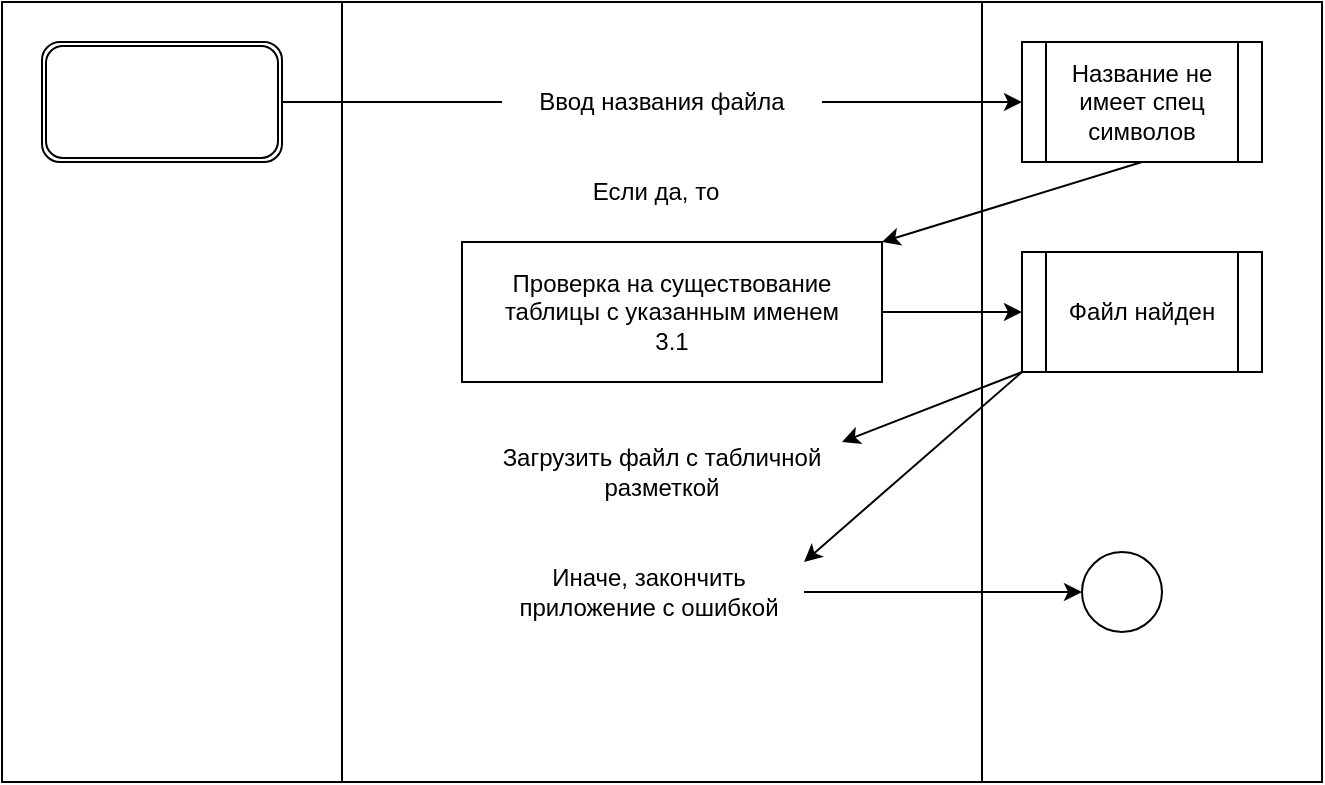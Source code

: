 <mxfile version="15.6.3" type="device"><diagram id="HiOvpGlBSioNGfJws0W_" name="Page-1"><mxGraphModel dx="1422" dy="780" grid="1" gridSize="10" guides="1" tooltips="1" connect="1" arrows="1" fold="1" page="1" pageScale="1" pageWidth="827" pageHeight="1169" math="0" shadow="0"><root><mxCell id="0"/><mxCell id="1" parent="0"/><mxCell id="DhimWAKE0fJVUW7sk4EN-1" value="" style="shape=process;whiteSpace=wrap;html=1;backgroundOutline=1;size=0.258;" parent="1" vertex="1"><mxGeometry x="90" y="200" width="660" height="390" as="geometry"/></mxCell><mxCell id="DhimWAKE0fJVUW7sk4EN-2" value="" style="shape=ext;double=1;rounded=1;whiteSpace=wrap;html=1;" parent="1" vertex="1"><mxGeometry x="110" y="220" width="120" height="60" as="geometry"/></mxCell><mxCell id="DhimWAKE0fJVUW7sk4EN-3" value="Ввод названия файла" style="text;html=1;strokeColor=none;fillColor=none;align=center;verticalAlign=middle;whiteSpace=wrap;rounded=0;" parent="1" vertex="1"><mxGeometry x="340" y="235" width="160" height="30" as="geometry"/></mxCell><mxCell id="DhimWAKE0fJVUW7sk4EN-4" value="Название не имеет спец символов" style="shape=process;whiteSpace=wrap;html=1;backgroundOutline=1;" parent="1" vertex="1"><mxGeometry x="600" y="220" width="120" height="60" as="geometry"/></mxCell><mxCell id="DhimWAKE0fJVUW7sk4EN-5" value="Если да, то" style="text;html=1;strokeColor=none;fillColor=none;align=center;verticalAlign=middle;whiteSpace=wrap;rounded=0;" parent="1" vertex="1"><mxGeometry x="354" y="280" width="126" height="30" as="geometry"/></mxCell><mxCell id="DhimWAKE0fJVUW7sk4EN-6" value="&lt;div&gt;Проверка на существование таблицы с указанным именем&lt;/div&gt;&lt;div&gt;3.1&lt;br&gt;&lt;/div&gt;" style="rounded=0;whiteSpace=wrap;html=1;" parent="1" vertex="1"><mxGeometry x="320" y="320" width="210" height="70" as="geometry"/></mxCell><mxCell id="DhimWAKE0fJVUW7sk4EN-7" value="" style="endArrow=classic;html=1;rounded=0;exitX=0.5;exitY=1;exitDx=0;exitDy=0;entryX=1;entryY=0;entryDx=0;entryDy=0;" parent="1" source="DhimWAKE0fJVUW7sk4EN-4" target="DhimWAKE0fJVUW7sk4EN-6" edge="1"><mxGeometry width="50" height="50" relative="1" as="geometry"><mxPoint x="660" y="390" as="sourcePoint"/><mxPoint x="710" y="340" as="targetPoint"/></mxGeometry></mxCell><mxCell id="DhimWAKE0fJVUW7sk4EN-8" value="Файл найден" style="shape=process;whiteSpace=wrap;html=1;backgroundOutline=1;" parent="1" vertex="1"><mxGeometry x="600" y="325" width="120" height="60" as="geometry"/></mxCell><mxCell id="DhimWAKE0fJVUW7sk4EN-9" value="Загрузить файл с табличной разметкой" style="text;html=1;strokeColor=none;fillColor=none;align=center;verticalAlign=middle;whiteSpace=wrap;rounded=0;" parent="1" vertex="1"><mxGeometry x="330" y="420" width="180" height="30" as="geometry"/></mxCell><mxCell id="DhimWAKE0fJVUW7sk4EN-12" value="" style="endArrow=classic;html=1;rounded=0;exitX=1;exitY=0.5;exitDx=0;exitDy=0;entryX=0;entryY=0.5;entryDx=0;entryDy=0;" parent="1" source="DhimWAKE0fJVUW7sk4EN-6" target="DhimWAKE0fJVUW7sk4EN-8" edge="1"><mxGeometry width="50" height="50" relative="1" as="geometry"><mxPoint x="620" y="510" as="sourcePoint"/><mxPoint x="670" y="460" as="targetPoint"/></mxGeometry></mxCell><mxCell id="DhimWAKE0fJVUW7sk4EN-13" value="" style="endArrow=classic;html=1;rounded=0;exitX=0;exitY=1;exitDx=0;exitDy=0;entryX=1;entryY=0;entryDx=0;entryDy=0;" parent="1" source="DhimWAKE0fJVUW7sk4EN-8" target="DhimWAKE0fJVUW7sk4EN-9" edge="1"><mxGeometry width="50" height="50" relative="1" as="geometry"><mxPoint x="620" y="530" as="sourcePoint"/><mxPoint x="670" y="480" as="targetPoint"/></mxGeometry></mxCell><mxCell id="DhimWAKE0fJVUW7sk4EN-14" value="Иначе, закончить приложение с ошибкой" style="text;html=1;strokeColor=none;fillColor=none;align=center;verticalAlign=middle;whiteSpace=wrap;rounded=0;" parent="1" vertex="1"><mxGeometry x="336" y="480" width="155" height="30" as="geometry"/></mxCell><mxCell id="DhimWAKE0fJVUW7sk4EN-15" value="" style="endArrow=classic;html=1;rounded=0;entryX=1;entryY=0;entryDx=0;entryDy=0;exitX=0;exitY=1;exitDx=0;exitDy=0;" parent="1" source="DhimWAKE0fJVUW7sk4EN-8" target="DhimWAKE0fJVUW7sk4EN-14" edge="1"><mxGeometry width="50" height="50" relative="1" as="geometry"><mxPoint x="530" y="560" as="sourcePoint"/><mxPoint x="580" y="510" as="targetPoint"/></mxGeometry></mxCell><mxCell id="DhimWAKE0fJVUW7sk4EN-16" value="" style="ellipse;whiteSpace=wrap;html=1;aspect=fixed;" parent="1" vertex="1"><mxGeometry x="630" y="475" width="40" height="40" as="geometry"/></mxCell><mxCell id="DhimWAKE0fJVUW7sk4EN-17" value="" style="endArrow=classic;html=1;rounded=0;exitX=1;exitY=0.5;exitDx=0;exitDy=0;entryX=0;entryY=0.5;entryDx=0;entryDy=0;" parent="1" source="DhimWAKE0fJVUW7sk4EN-14" target="DhimWAKE0fJVUW7sk4EN-16" edge="1"><mxGeometry width="50" height="50" relative="1" as="geometry"><mxPoint x="570" y="530" as="sourcePoint"/><mxPoint x="620" y="480" as="targetPoint"/></mxGeometry></mxCell><mxCell id="DhimWAKE0fJVUW7sk4EN-18" value="" style="endArrow=none;html=1;rounded=0;exitX=1;exitY=0.5;exitDx=0;exitDy=0;entryX=0;entryY=0.5;entryDx=0;entryDy=0;" parent="1" source="DhimWAKE0fJVUW7sk4EN-2" target="DhimWAKE0fJVUW7sk4EN-3" edge="1"><mxGeometry width="50" height="50" relative="1" as="geometry"><mxPoint x="290" y="230" as="sourcePoint"/><mxPoint x="340" y="180" as="targetPoint"/></mxGeometry></mxCell><mxCell id="DhimWAKE0fJVUW7sk4EN-19" value="" style="endArrow=classic;html=1;rounded=0;exitX=1;exitY=0.5;exitDx=0;exitDy=0;entryX=0;entryY=0.5;entryDx=0;entryDy=0;" parent="1" source="DhimWAKE0fJVUW7sk4EN-3" target="DhimWAKE0fJVUW7sk4EN-4" edge="1"><mxGeometry width="50" height="50" relative="1" as="geometry"><mxPoint x="530" y="210" as="sourcePoint"/><mxPoint x="580" y="160" as="targetPoint"/></mxGeometry></mxCell></root></mxGraphModel></diagram></mxfile>